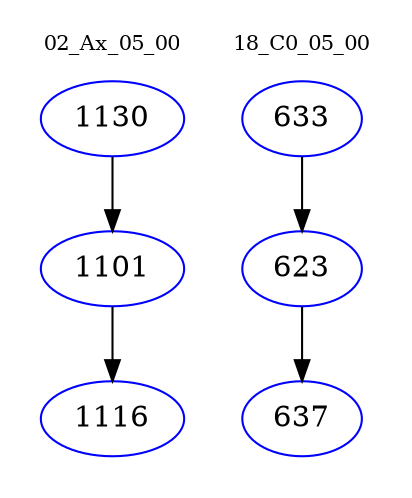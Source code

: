 digraph{
subgraph cluster_0 {
color = white
label = "02_Ax_05_00";
fontsize=10;
T0_1130 [label="1130", color="blue"]
T0_1130 -> T0_1101 [color="black"]
T0_1101 [label="1101", color="blue"]
T0_1101 -> T0_1116 [color="black"]
T0_1116 [label="1116", color="blue"]
}
subgraph cluster_1 {
color = white
label = "18_C0_05_00";
fontsize=10;
T1_633 [label="633", color="blue"]
T1_633 -> T1_623 [color="black"]
T1_623 [label="623", color="blue"]
T1_623 -> T1_637 [color="black"]
T1_637 [label="637", color="blue"]
}
}
